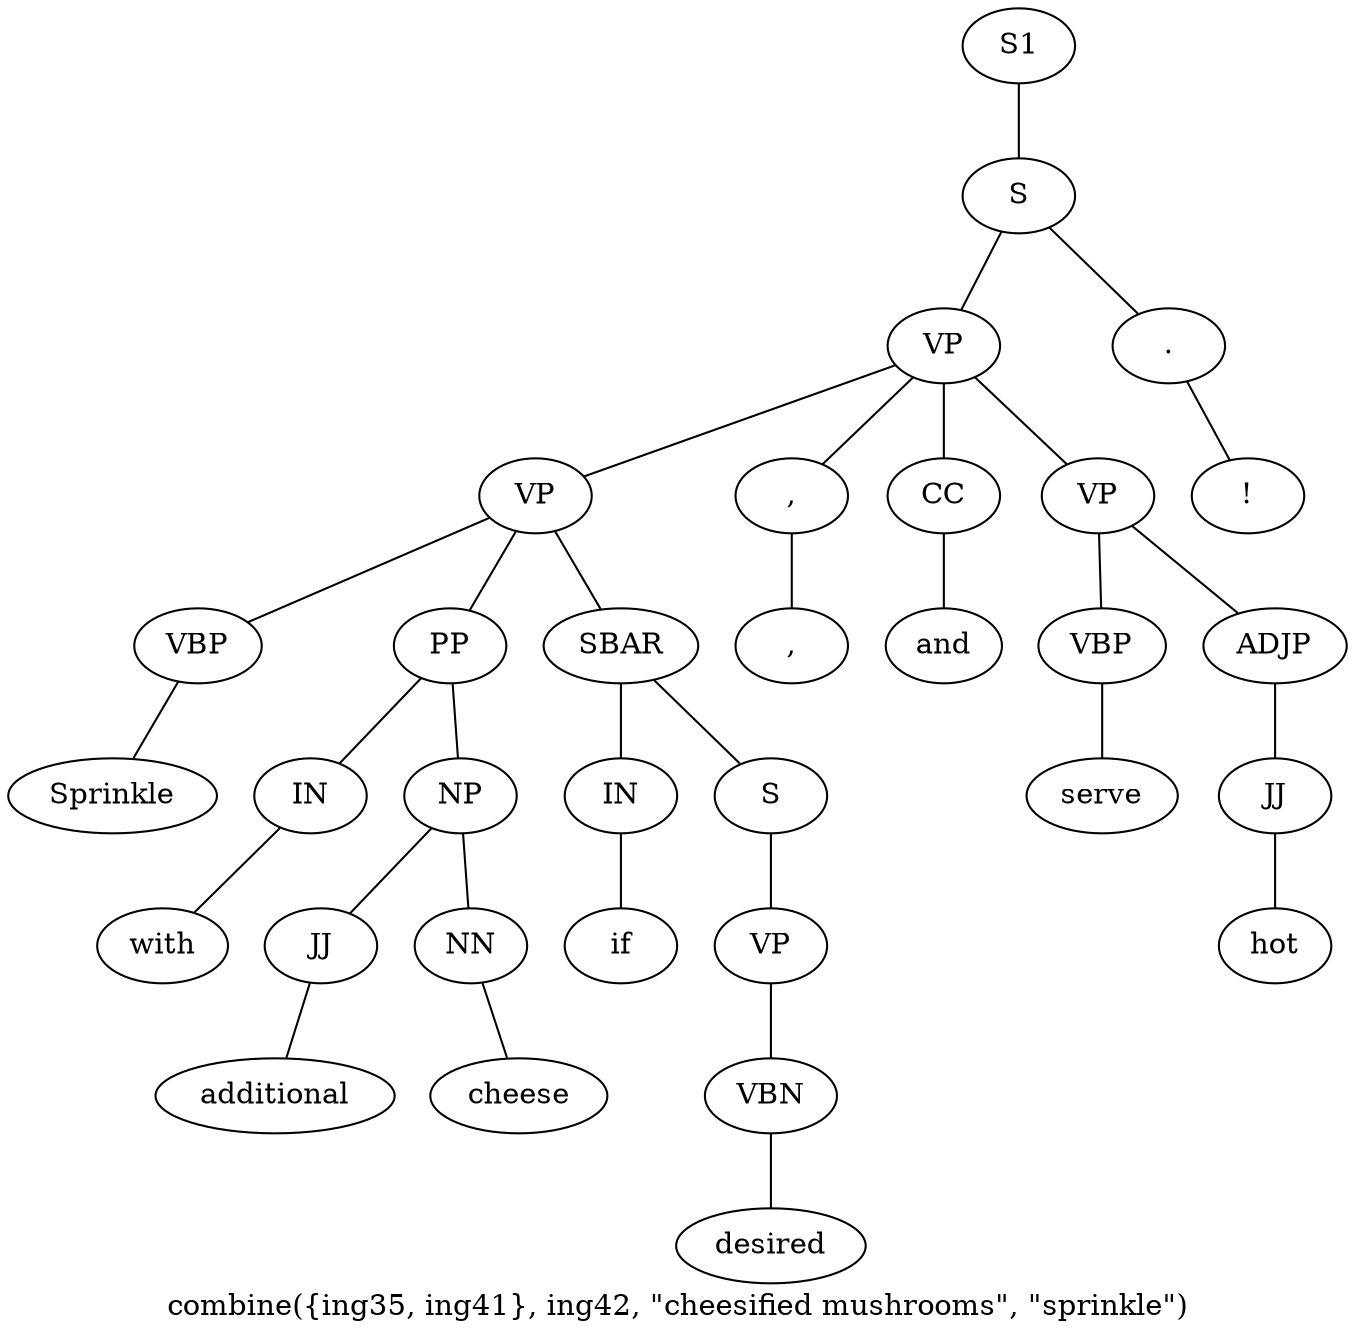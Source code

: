 graph SyntaxGraph {
	label = "combine({ing35, ing41}, ing42, \"cheesified mushrooms\", \"sprinkle\")";
	Node0 [label="S1"];
	Node1 [label="S"];
	Node2 [label="VP"];
	Node3 [label="VP"];
	Node4 [label="VBP"];
	Node5 [label="Sprinkle"];
	Node6 [label="PP"];
	Node7 [label="IN"];
	Node8 [label="with"];
	Node9 [label="NP"];
	Node10 [label="JJ"];
	Node11 [label="additional"];
	Node12 [label="NN"];
	Node13 [label="cheese"];
	Node14 [label="SBAR"];
	Node15 [label="IN"];
	Node16 [label="if"];
	Node17 [label="S"];
	Node18 [label="VP"];
	Node19 [label="VBN"];
	Node20 [label="desired"];
	Node21 [label=","];
	Node22 [label=","];
	Node23 [label="CC"];
	Node24 [label="and"];
	Node25 [label="VP"];
	Node26 [label="VBP"];
	Node27 [label="serve"];
	Node28 [label="ADJP"];
	Node29 [label="JJ"];
	Node30 [label="hot"];
	Node31 [label="."];
	Node32 [label="!"];

	Node0 -- Node1;
	Node1 -- Node2;
	Node1 -- Node31;
	Node2 -- Node3;
	Node2 -- Node21;
	Node2 -- Node23;
	Node2 -- Node25;
	Node3 -- Node4;
	Node3 -- Node6;
	Node3 -- Node14;
	Node4 -- Node5;
	Node6 -- Node7;
	Node6 -- Node9;
	Node7 -- Node8;
	Node9 -- Node10;
	Node9 -- Node12;
	Node10 -- Node11;
	Node12 -- Node13;
	Node14 -- Node15;
	Node14 -- Node17;
	Node15 -- Node16;
	Node17 -- Node18;
	Node18 -- Node19;
	Node19 -- Node20;
	Node21 -- Node22;
	Node23 -- Node24;
	Node25 -- Node26;
	Node25 -- Node28;
	Node26 -- Node27;
	Node28 -- Node29;
	Node29 -- Node30;
	Node31 -- Node32;
}